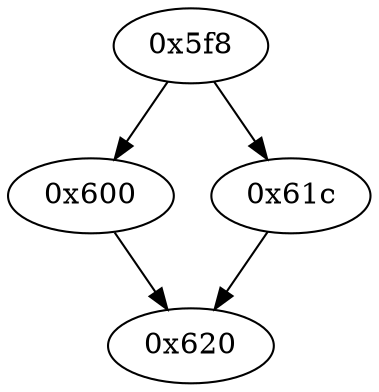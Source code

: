 strict digraph "" {
	"0x600"	 [opcode="[u'sub', u'sub', u'mul', u'mvn', u'add', u'add', u'b']"];
	"0x620"	 [opcode="[u'push', u'mov', u'ldr', u'add', u'bl', u'mov', u'pop']"];
	"0x600" -> "0x620";
	"0x5f8"	 [opcode="[u'cmp', u'b']"];
	"0x5f8" -> "0x600";
	"0x61c"	 [opcode="[u'mov']"];
	"0x5f8" -> "0x61c";
	"0x61c" -> "0x620";
}
